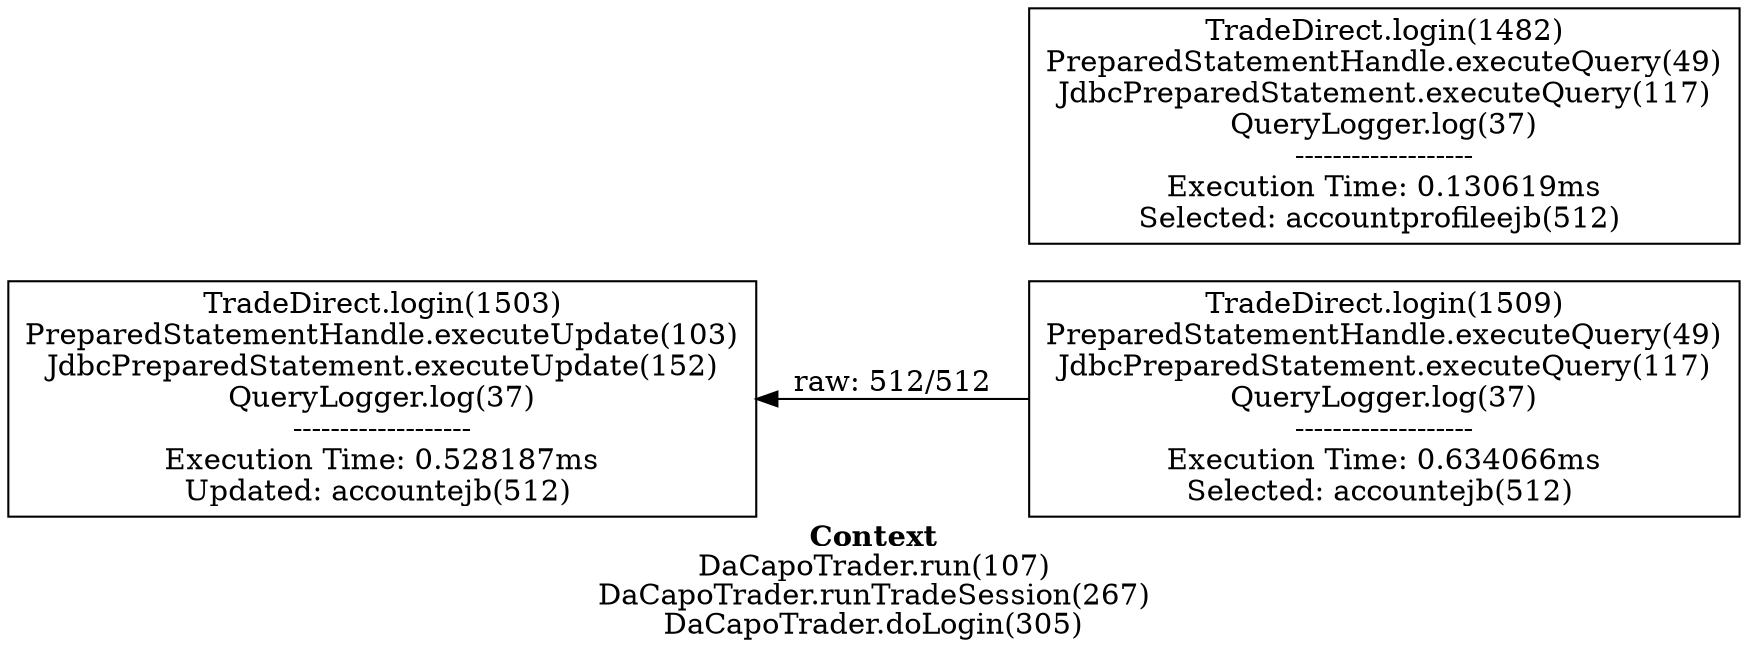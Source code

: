 digraph 1623791131 { 
label=<<font face="Times-Bold">Context</font><br/>DaCapoTrader.run(107)<br/>DaCapoTrader.runTradeSession(267)<br/>DaCapoTrader.doLogin(305)>;rankdir=RL;
1 [label="TradeDirect.login(1503)\nPreparedStatementHandle.executeUpdate(103)\nJdbcPreparedStatement.executeUpdate(152)\nQueryLogger.log(37)\n-------------------\nExecution Time: 0.528187ms\nUpdated: accountejb(512) \n", shape=box];
2 [label="TradeDirect.login(1509)\nPreparedStatementHandle.executeQuery(49)\nJdbcPreparedStatement.executeQuery(117)\nQueryLogger.log(37)\n-------------------\nExecution Time: 0.634066ms\nSelected: accountejb(512) \n", shape=box];
3 [label="TradeDirect.login(1482)\nPreparedStatementHandle.executeQuery(49)\nJdbcPreparedStatement.executeQuery(117)\nQueryLogger.log(37)\n-------------------\nExecution Time: 0.130619ms\nSelected: accountprofileejb(512) \n", shape=box];
2 -> 1 [label="raw: 512/512\n"];
}

